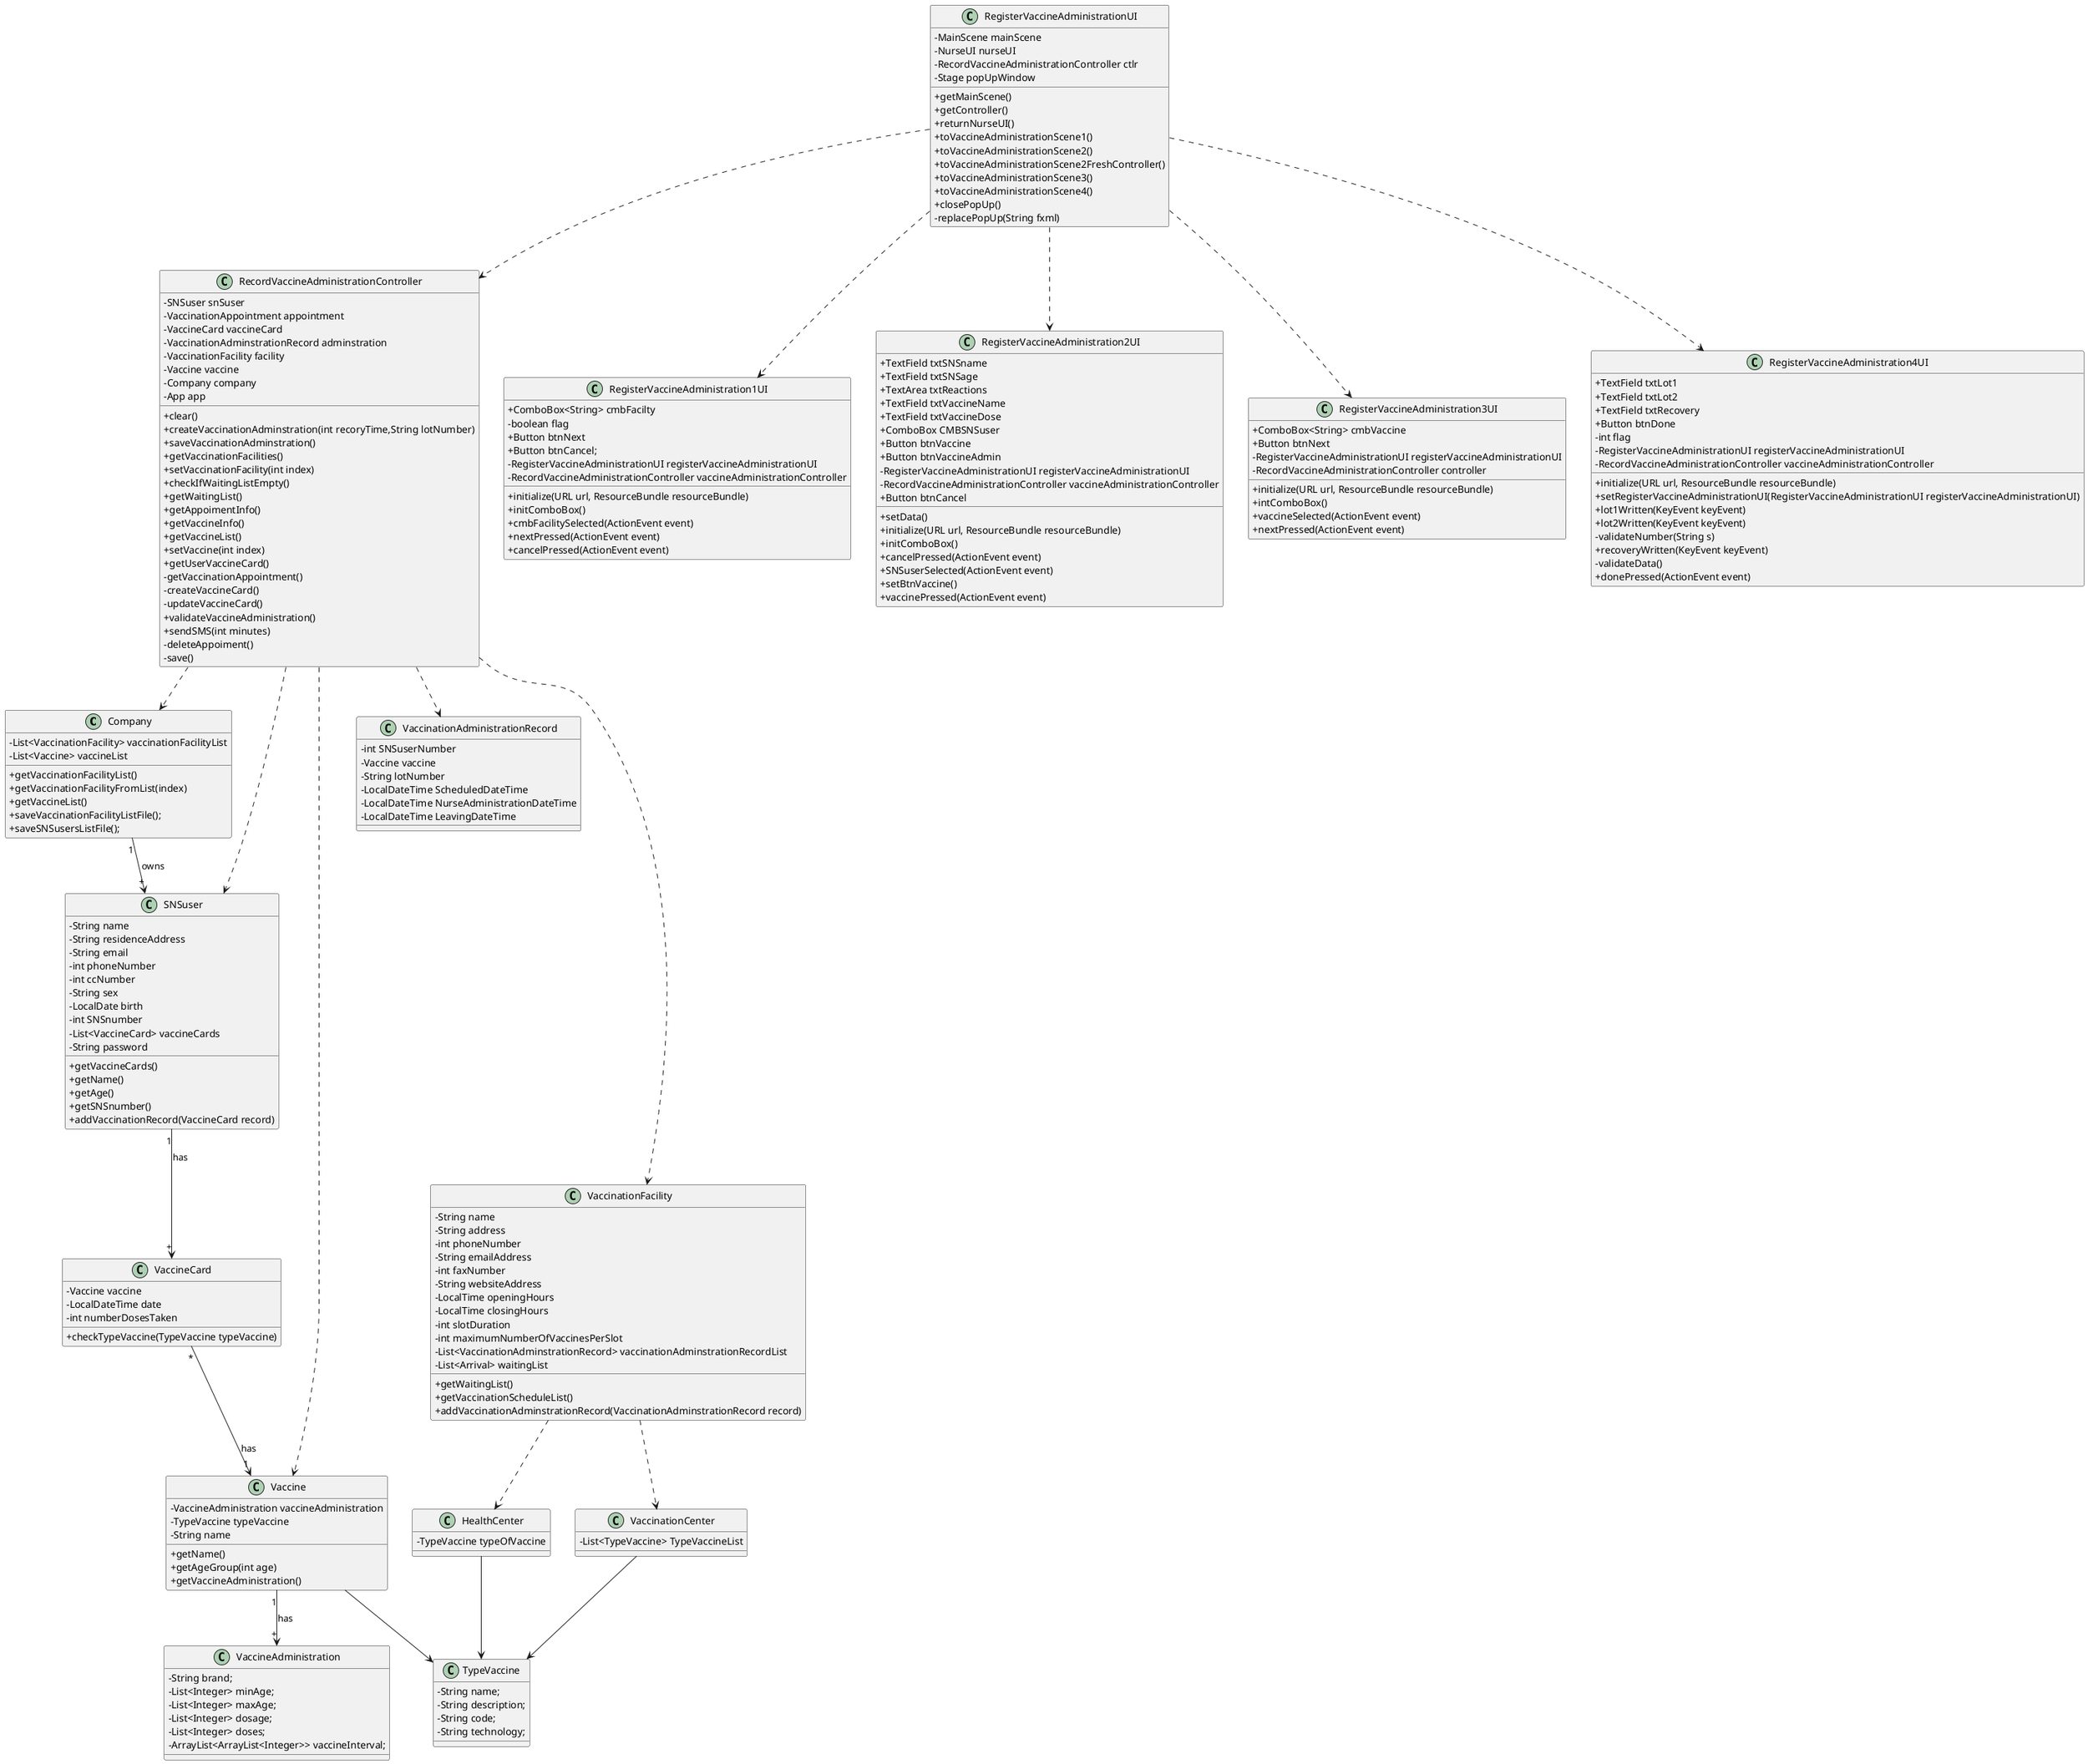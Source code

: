 @startuml
'https://plantuml.com/class-diagram
skinparam classAttributeIconSize 0

Class Company{
-List<VaccinationFacility> vaccinationFacilityList
-List<Vaccine> vaccineList


+getVaccinationFacilityList()
+getVaccinationFacilityFromList(index)
+getVaccineList()
+saveVaccinationFacilityListFile();
+saveSNSusersListFile();
}

Class RecordVaccineAdministrationController{
-SNSuser snSuser
-VaccinationAppointment appointment
-VaccineCard vaccineCard
-VaccinationAdminstrationRecord adminstration
-VaccinationFacility facility
-Vaccine vaccine
-Company company
- App app

+clear()
+createVaccinationAdminstration(int recoryTime,String lotNumber)
+saveVaccinationAdminstration()
+getVaccinationFacilities()
+setVaccinationFacility(int index)
+checkIfWaitingListEmpty()
+getWaitingList()
+getAppoimentInfo()
+getVaccineInfo()
+getVaccineList()
+setVaccine(int index)
+getUserVaccineCard()
-getVaccinationAppointment()
-createVaccineCard()
-updateVaccineCard()
+validateVaccineAdministration()
+ sendSMS(int minutes)
-deleteAppoiment()
-save()
}


Class RegisterVaccineAdministrationUI{
-MainScene mainScene
-NurseUI nurseUI
-RecordVaccineAdministrationController ctlr
-Stage popUpWindow

+getMainScene()
+getController()
+returnNurseUI()
+toVaccineAdministrationScene1()
+toVaccineAdministrationScene2()
+toVaccineAdministrationScene2FreshController()
+toVaccineAdministrationScene3()
+toVaccineAdministrationScene4()
+closePopUp()
-replacePopUp(String fxml)
}

Class RegisterVaccineAdministration1UI{
+ComboBox<String> cmbFacilty
-boolean flag
+Button btnNext
+Button btnCancel;
-RegisterVaccineAdministrationUI registerVaccineAdministrationUI
-RecordVaccineAdministrationController vaccineAdministrationController

+initialize(URL url, ResourceBundle resourceBundle)
+initComboBox()
+cmbFacilitySelected(ActionEvent event)
+nextPressed(ActionEvent event)
+cancelPressed(ActionEvent event)
}

Class RegisterVaccineAdministration2UI{
+TextField txtSNSname
+TextField txtSNSage
+TextArea txtReactions
+TextField txtVaccineName
+TextField txtVaccineDose
+ComboBox CMBSNSuser
+Button btnVaccine
+Button btnVaccineAdmin
-RegisterVaccineAdministrationUI registerVaccineAdministrationUI
-RecordVaccineAdministrationController vaccineAdministrationController
+Button btnCancel

+setData()
+initialize(URL url, ResourceBundle resourceBundle)
+initComboBox()
+cancelPressed(ActionEvent event)
+SNSuserSelected(ActionEvent event)
+setBtnVaccine()
+vaccinePressed(ActionEvent event)
}

Class RegisterVaccineAdministration3UI{
+ComboBox<String> cmbVaccine
+Button btnNext
-RegisterVaccineAdministrationUI registerVaccineAdministrationUI
-RecordVaccineAdministrationController controller

+initialize(URL url, ResourceBundle resourceBundle)
+intComboBox()
+vaccineSelected(ActionEvent event)
+nextPressed(ActionEvent event)
}

Class RegisterVaccineAdministration4UI{
+TextField txtLot1
+TextField txtLot2
+TextField txtRecovery
+Button btnDone
-int flag
-RegisterVaccineAdministrationUI registerVaccineAdministrationUI
-RecordVaccineAdministrationController vaccineAdministrationController

+initialize(URL url, ResourceBundle resourceBundle)
+setRegisterVaccineAdministrationUI(RegisterVaccineAdministrationUI registerVaccineAdministrationUI)
+lot1Written(KeyEvent keyEvent)
+lot2Written(KeyEvent keyEvent)
-validateNumber(String s)
+recoveryWritten(KeyEvent keyEvent)
-validateData()
+donePressed(ActionEvent event)
}


Class SNSuser{
-String name
-String residenceAddress
-String email
-int phoneNumber
-int ccNumber
-String sex
-LocalDate birth
-int SNSnumber
-List<VaccineCard> vaccineCards
-String password

+getVaccineCards()
+getName()
+getAge()
+getSNSnumber()
+addVaccinationRecord(VaccineCard record)
}

Class VaccinationFacility{
-String name
-String address
-int phoneNumber
-String emailAddress
-int faxNumber
-String websiteAddress
-LocalTime openingHours
-LocalTime closingHours
-int slotDuration
-int maximumNumberOfVaccinesPerSlot
-List<VaccinationAdminstrationRecord> vaccinationAdminstrationRecordList
-List<Arrival> waitingList

+getWaitingList()
+getVaccinationScheduleList()
+addVaccinationAdminstrationRecord(VaccinationAdminstrationRecord record)
}

Class VaccinationCenter{
-List<TypeVaccine> TypeVaccineList
}

Class HealthCenter{
-TypeVaccine typeOfVaccine
}

Class VaccineCard{
-Vaccine vaccine
-LocalDateTime date
-int numberDosesTaken

+checkTypeVaccine(TypeVaccine typeVaccine)
}

Class VaccinationAdministrationRecord{
-int SNSuserNumber
-Vaccine vaccine
-String lotNumber
-LocalDateTime ScheduledDateTime
-LocalDateTime NurseAdministrationDateTime
-LocalDateTime LeavingDateTime
}

Class Vaccine{
-VaccineAdministration vaccineAdministration
-TypeVaccine typeVaccine
-String name

+getName()
+getAgeGroup(int age)
+getVaccineAdministration()
}

Class VaccineAdministration{
- String brand;
- List<Integer> minAge;
-List<Integer> maxAge;
-List<Integer> dosage;
-List<Integer> doses;
-ArrayList<ArrayList<Integer>> vaccineInterval;
}

Class TypeVaccine{
-String name;
-String description;
-String code;
-String technology;
}

RegisterVaccineAdministrationUI ..> RegisterVaccineAdministration1UI
RegisterVaccineAdministrationUI ..> RegisterVaccineAdministration2UI
RegisterVaccineAdministrationUI ..> RegisterVaccineAdministration3UI
RegisterVaccineAdministrationUI ..> RegisterVaccineAdministration4UI
RegisterVaccineAdministrationUI..> RecordVaccineAdministrationController
RecordVaccineAdministrationController..>Company
RecordVaccineAdministrationController..>VaccinationFacility
RecordVaccineAdministrationController..>SNSuser
RecordVaccineAdministrationController..>VaccinationAdministrationRecord
RecordVaccineAdministrationController..>Vaccine
Company"1"-->"+"SNSuser:"owns"
SNSuser"1"-->"+"VaccineCard:"has"
VaccineCard"*"-->"1"Vaccine:"has"
Vaccine"1"-->"+"VaccineAdministration:"has"
VaccinationFacility..>HealthCenter
VaccinationFacility..>VaccinationCenter
HealthCenter-->TypeVaccine
VaccinationCenter-->TypeVaccine
Vaccine-->TypeVaccine

@enduml
